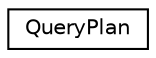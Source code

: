 digraph "Graphical Class Hierarchy"
{
  edge [fontname="Helvetica",fontsize="10",labelfontname="Helvetica",labelfontsize="10"];
  node [fontname="Helvetica",fontsize="10",shape=record];
  rankdir="LR";
  Node0 [label="QueryPlan",height=0.2,width=0.4,color="black", fillcolor="white", style="filled",URL="$classQueryPlan.html"];
}
